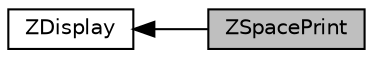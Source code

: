 digraph "ZSpacePrint"
{
  edge [fontname="Helvetica",fontsize="10",labelfontname="Helvetica",labelfontsize="10"];
  node [fontname="Helvetica",fontsize="10",shape=record];
  rankdir=LR;
  Node0 [label="ZSpacePrint",height=0.2,width=0.4,color="black", fillcolor="grey75", style="filled", fontcolor="black"];
  Node1 [label="ZDisplay",height=0.2,width=0.4,color="black", fillcolor="white", style="filled",URL="$group__z_display.html",tooltip="Collection of general display and console print methods along with bufferobject class. It uses OPENGL framework for the display operations. "];
  Node1->Node0 [shape=plaintext, dir="back", style="solid"];
}
